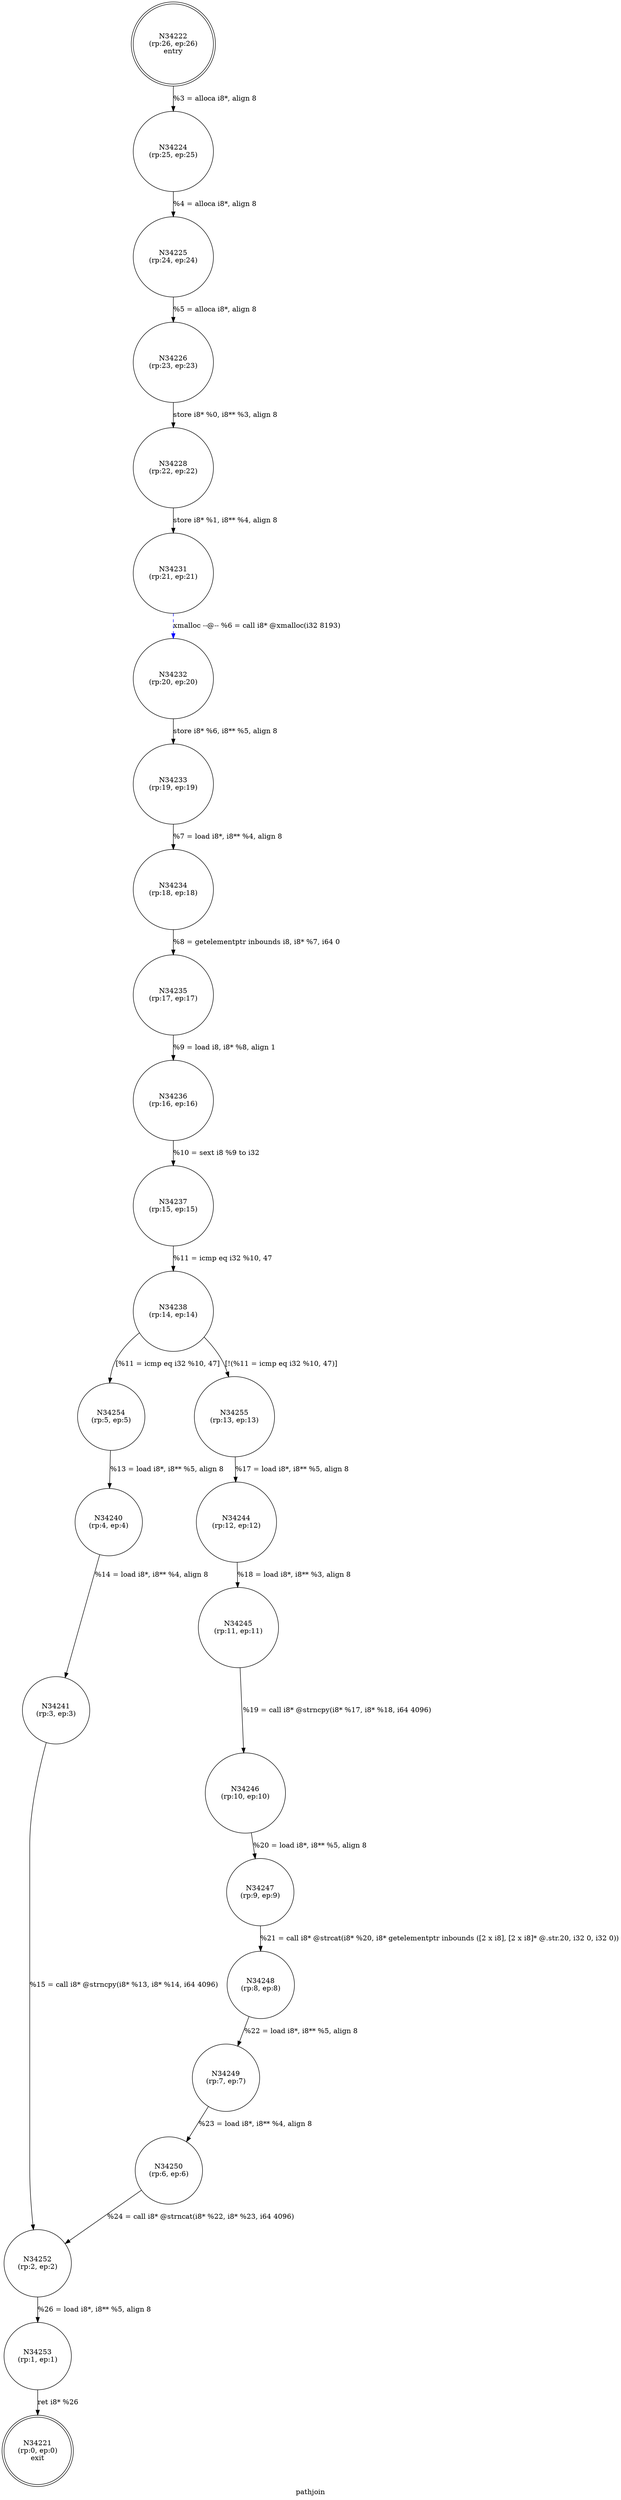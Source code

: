 digraph pathjoin {
label="pathjoin"
34221 [label="N34221\n(rp:0, ep:0)\nexit", shape="doublecircle"]
34222 [label="N34222\n(rp:26, ep:26)\nentry", shape="doublecircle"]
34222 -> 34224 [label="%3 = alloca i8*, align 8"]
34224 [label="N34224\n(rp:25, ep:25)", shape="circle"]
34224 -> 34225 [label="%4 = alloca i8*, align 8"]
34225 [label="N34225\n(rp:24, ep:24)", shape="circle"]
34225 -> 34226 [label="%5 = alloca i8*, align 8"]
34226 [label="N34226\n(rp:23, ep:23)", shape="circle"]
34226 -> 34228 [label="store i8* %0, i8** %3, align 8"]
34228 [label="N34228\n(rp:22, ep:22)", shape="circle"]
34228 -> 34231 [label="store i8* %1, i8** %4, align 8"]
34231 [label="N34231\n(rp:21, ep:21)", shape="circle"]
34231 -> 34232 [label="xmalloc --@-- %6 = call i8* @xmalloc(i32 8193)", style="dashed", color="blue"]
34232 [label="N34232\n(rp:20, ep:20)", shape="circle"]
34232 -> 34233 [label="store i8* %6, i8** %5, align 8"]
34233 [label="N34233\n(rp:19, ep:19)", shape="circle"]
34233 -> 34234 [label="%7 = load i8*, i8** %4, align 8"]
34234 [label="N34234\n(rp:18, ep:18)", shape="circle"]
34234 -> 34235 [label="%8 = getelementptr inbounds i8, i8* %7, i64 0"]
34235 [label="N34235\n(rp:17, ep:17)", shape="circle"]
34235 -> 34236 [label="%9 = load i8, i8* %8, align 1"]
34236 [label="N34236\n(rp:16, ep:16)", shape="circle"]
34236 -> 34237 [label="%10 = sext i8 %9 to i32"]
34237 [label="N34237\n(rp:15, ep:15)", shape="circle"]
34237 -> 34238 [label="%11 = icmp eq i32 %10, 47"]
34238 [label="N34238\n(rp:14, ep:14)", shape="circle"]
34238 -> 34254 [label="[%11 = icmp eq i32 %10, 47]"]
34238 -> 34255 [label="[!(%11 = icmp eq i32 %10, 47)]"]
34240 [label="N34240\n(rp:4, ep:4)", shape="circle"]
34240 -> 34241 [label="%14 = load i8*, i8** %4, align 8"]
34241 [label="N34241\n(rp:3, ep:3)", shape="circle"]
34241 -> 34252 [label="%15 = call i8* @strncpy(i8* %13, i8* %14, i64 4096)"]
34244 [label="N34244\n(rp:12, ep:12)", shape="circle"]
34244 -> 34245 [label="%18 = load i8*, i8** %3, align 8"]
34245 [label="N34245\n(rp:11, ep:11)", shape="circle"]
34245 -> 34246 [label="%19 = call i8* @strncpy(i8* %17, i8* %18, i64 4096)"]
34246 [label="N34246\n(rp:10, ep:10)", shape="circle"]
34246 -> 34247 [label="%20 = load i8*, i8** %5, align 8"]
34247 [label="N34247\n(rp:9, ep:9)", shape="circle"]
34247 -> 34248 [label="%21 = call i8* @strcat(i8* %20, i8* getelementptr inbounds ([2 x i8], [2 x i8]* @.str.20, i32 0, i32 0))"]
34248 [label="N34248\n(rp:8, ep:8)", shape="circle"]
34248 -> 34249 [label="%22 = load i8*, i8** %5, align 8"]
34249 [label="N34249\n(rp:7, ep:7)", shape="circle"]
34249 -> 34250 [label="%23 = load i8*, i8** %4, align 8"]
34250 [label="N34250\n(rp:6, ep:6)", shape="circle"]
34250 -> 34252 [label="%24 = call i8* @strncat(i8* %22, i8* %23, i64 4096)"]
34252 [label="N34252\n(rp:2, ep:2)", shape="circle"]
34252 -> 34253 [label="%26 = load i8*, i8** %5, align 8"]
34253 [label="N34253\n(rp:1, ep:1)", shape="circle"]
34253 -> 34221 [label="ret i8* %26"]
34254 [label="N34254\n(rp:5, ep:5)", shape="circle"]
34254 -> 34240 [label="%13 = load i8*, i8** %5, align 8"]
34255 [label="N34255\n(rp:13, ep:13)", shape="circle"]
34255 -> 34244 [label="%17 = load i8*, i8** %5, align 8"]
}
